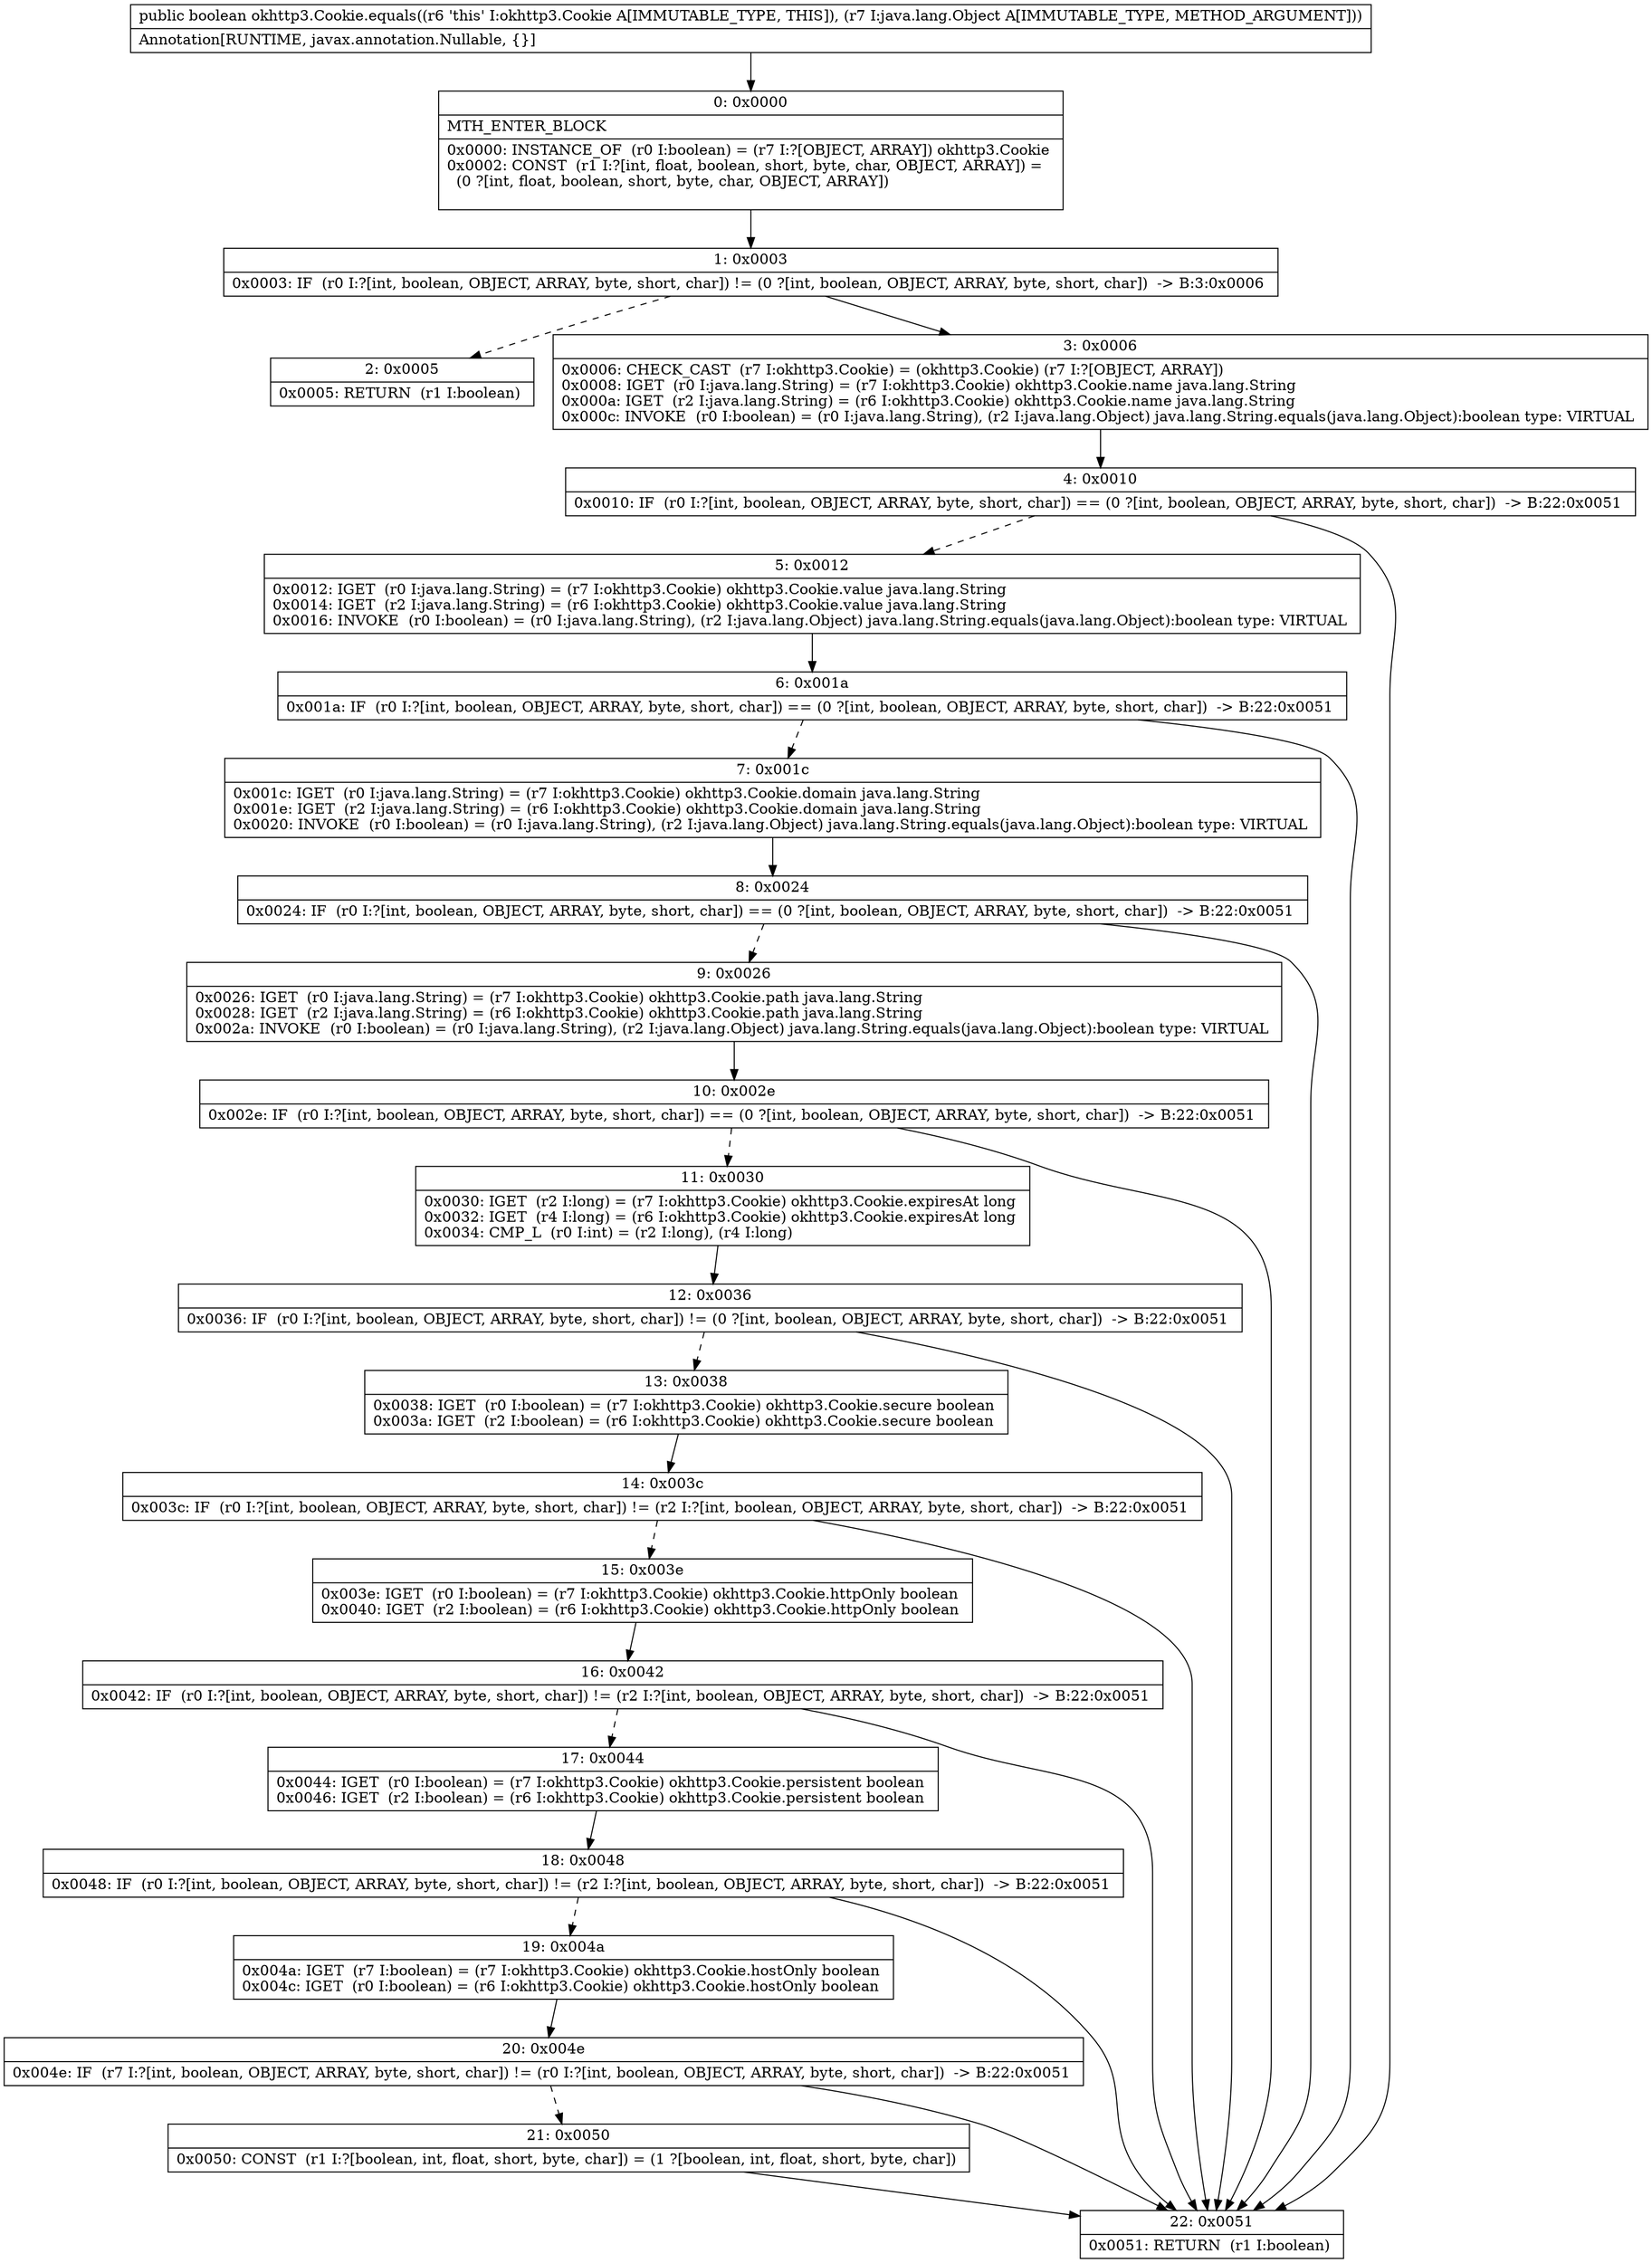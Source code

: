 digraph "CFG forokhttp3.Cookie.equals(Ljava\/lang\/Object;)Z" {
Node_0 [shape=record,label="{0\:\ 0x0000|MTH_ENTER_BLOCK\l|0x0000: INSTANCE_OF  (r0 I:boolean) = (r7 I:?[OBJECT, ARRAY]) okhttp3.Cookie \l0x0002: CONST  (r1 I:?[int, float, boolean, short, byte, char, OBJECT, ARRAY]) = \l  (0 ?[int, float, boolean, short, byte, char, OBJECT, ARRAY])\l \l}"];
Node_1 [shape=record,label="{1\:\ 0x0003|0x0003: IF  (r0 I:?[int, boolean, OBJECT, ARRAY, byte, short, char]) != (0 ?[int, boolean, OBJECT, ARRAY, byte, short, char])  \-\> B:3:0x0006 \l}"];
Node_2 [shape=record,label="{2\:\ 0x0005|0x0005: RETURN  (r1 I:boolean) \l}"];
Node_3 [shape=record,label="{3\:\ 0x0006|0x0006: CHECK_CAST  (r7 I:okhttp3.Cookie) = (okhttp3.Cookie) (r7 I:?[OBJECT, ARRAY]) \l0x0008: IGET  (r0 I:java.lang.String) = (r7 I:okhttp3.Cookie) okhttp3.Cookie.name java.lang.String \l0x000a: IGET  (r2 I:java.lang.String) = (r6 I:okhttp3.Cookie) okhttp3.Cookie.name java.lang.String \l0x000c: INVOKE  (r0 I:boolean) = (r0 I:java.lang.String), (r2 I:java.lang.Object) java.lang.String.equals(java.lang.Object):boolean type: VIRTUAL \l}"];
Node_4 [shape=record,label="{4\:\ 0x0010|0x0010: IF  (r0 I:?[int, boolean, OBJECT, ARRAY, byte, short, char]) == (0 ?[int, boolean, OBJECT, ARRAY, byte, short, char])  \-\> B:22:0x0051 \l}"];
Node_5 [shape=record,label="{5\:\ 0x0012|0x0012: IGET  (r0 I:java.lang.String) = (r7 I:okhttp3.Cookie) okhttp3.Cookie.value java.lang.String \l0x0014: IGET  (r2 I:java.lang.String) = (r6 I:okhttp3.Cookie) okhttp3.Cookie.value java.lang.String \l0x0016: INVOKE  (r0 I:boolean) = (r0 I:java.lang.String), (r2 I:java.lang.Object) java.lang.String.equals(java.lang.Object):boolean type: VIRTUAL \l}"];
Node_6 [shape=record,label="{6\:\ 0x001a|0x001a: IF  (r0 I:?[int, boolean, OBJECT, ARRAY, byte, short, char]) == (0 ?[int, boolean, OBJECT, ARRAY, byte, short, char])  \-\> B:22:0x0051 \l}"];
Node_7 [shape=record,label="{7\:\ 0x001c|0x001c: IGET  (r0 I:java.lang.String) = (r7 I:okhttp3.Cookie) okhttp3.Cookie.domain java.lang.String \l0x001e: IGET  (r2 I:java.lang.String) = (r6 I:okhttp3.Cookie) okhttp3.Cookie.domain java.lang.String \l0x0020: INVOKE  (r0 I:boolean) = (r0 I:java.lang.String), (r2 I:java.lang.Object) java.lang.String.equals(java.lang.Object):boolean type: VIRTUAL \l}"];
Node_8 [shape=record,label="{8\:\ 0x0024|0x0024: IF  (r0 I:?[int, boolean, OBJECT, ARRAY, byte, short, char]) == (0 ?[int, boolean, OBJECT, ARRAY, byte, short, char])  \-\> B:22:0x0051 \l}"];
Node_9 [shape=record,label="{9\:\ 0x0026|0x0026: IGET  (r0 I:java.lang.String) = (r7 I:okhttp3.Cookie) okhttp3.Cookie.path java.lang.String \l0x0028: IGET  (r2 I:java.lang.String) = (r6 I:okhttp3.Cookie) okhttp3.Cookie.path java.lang.String \l0x002a: INVOKE  (r0 I:boolean) = (r0 I:java.lang.String), (r2 I:java.lang.Object) java.lang.String.equals(java.lang.Object):boolean type: VIRTUAL \l}"];
Node_10 [shape=record,label="{10\:\ 0x002e|0x002e: IF  (r0 I:?[int, boolean, OBJECT, ARRAY, byte, short, char]) == (0 ?[int, boolean, OBJECT, ARRAY, byte, short, char])  \-\> B:22:0x0051 \l}"];
Node_11 [shape=record,label="{11\:\ 0x0030|0x0030: IGET  (r2 I:long) = (r7 I:okhttp3.Cookie) okhttp3.Cookie.expiresAt long \l0x0032: IGET  (r4 I:long) = (r6 I:okhttp3.Cookie) okhttp3.Cookie.expiresAt long \l0x0034: CMP_L  (r0 I:int) = (r2 I:long), (r4 I:long) \l}"];
Node_12 [shape=record,label="{12\:\ 0x0036|0x0036: IF  (r0 I:?[int, boolean, OBJECT, ARRAY, byte, short, char]) != (0 ?[int, boolean, OBJECT, ARRAY, byte, short, char])  \-\> B:22:0x0051 \l}"];
Node_13 [shape=record,label="{13\:\ 0x0038|0x0038: IGET  (r0 I:boolean) = (r7 I:okhttp3.Cookie) okhttp3.Cookie.secure boolean \l0x003a: IGET  (r2 I:boolean) = (r6 I:okhttp3.Cookie) okhttp3.Cookie.secure boolean \l}"];
Node_14 [shape=record,label="{14\:\ 0x003c|0x003c: IF  (r0 I:?[int, boolean, OBJECT, ARRAY, byte, short, char]) != (r2 I:?[int, boolean, OBJECT, ARRAY, byte, short, char])  \-\> B:22:0x0051 \l}"];
Node_15 [shape=record,label="{15\:\ 0x003e|0x003e: IGET  (r0 I:boolean) = (r7 I:okhttp3.Cookie) okhttp3.Cookie.httpOnly boolean \l0x0040: IGET  (r2 I:boolean) = (r6 I:okhttp3.Cookie) okhttp3.Cookie.httpOnly boolean \l}"];
Node_16 [shape=record,label="{16\:\ 0x0042|0x0042: IF  (r0 I:?[int, boolean, OBJECT, ARRAY, byte, short, char]) != (r2 I:?[int, boolean, OBJECT, ARRAY, byte, short, char])  \-\> B:22:0x0051 \l}"];
Node_17 [shape=record,label="{17\:\ 0x0044|0x0044: IGET  (r0 I:boolean) = (r7 I:okhttp3.Cookie) okhttp3.Cookie.persistent boolean \l0x0046: IGET  (r2 I:boolean) = (r6 I:okhttp3.Cookie) okhttp3.Cookie.persistent boolean \l}"];
Node_18 [shape=record,label="{18\:\ 0x0048|0x0048: IF  (r0 I:?[int, boolean, OBJECT, ARRAY, byte, short, char]) != (r2 I:?[int, boolean, OBJECT, ARRAY, byte, short, char])  \-\> B:22:0x0051 \l}"];
Node_19 [shape=record,label="{19\:\ 0x004a|0x004a: IGET  (r7 I:boolean) = (r7 I:okhttp3.Cookie) okhttp3.Cookie.hostOnly boolean \l0x004c: IGET  (r0 I:boolean) = (r6 I:okhttp3.Cookie) okhttp3.Cookie.hostOnly boolean \l}"];
Node_20 [shape=record,label="{20\:\ 0x004e|0x004e: IF  (r7 I:?[int, boolean, OBJECT, ARRAY, byte, short, char]) != (r0 I:?[int, boolean, OBJECT, ARRAY, byte, short, char])  \-\> B:22:0x0051 \l}"];
Node_21 [shape=record,label="{21\:\ 0x0050|0x0050: CONST  (r1 I:?[boolean, int, float, short, byte, char]) = (1 ?[boolean, int, float, short, byte, char]) \l}"];
Node_22 [shape=record,label="{22\:\ 0x0051|0x0051: RETURN  (r1 I:boolean) \l}"];
MethodNode[shape=record,label="{public boolean okhttp3.Cookie.equals((r6 'this' I:okhttp3.Cookie A[IMMUTABLE_TYPE, THIS]), (r7 I:java.lang.Object A[IMMUTABLE_TYPE, METHOD_ARGUMENT]))  | Annotation[RUNTIME, javax.annotation.Nullable, \{\}]\l}"];
MethodNode -> Node_0;
Node_0 -> Node_1;
Node_1 -> Node_2[style=dashed];
Node_1 -> Node_3;
Node_3 -> Node_4;
Node_4 -> Node_5[style=dashed];
Node_4 -> Node_22;
Node_5 -> Node_6;
Node_6 -> Node_7[style=dashed];
Node_6 -> Node_22;
Node_7 -> Node_8;
Node_8 -> Node_9[style=dashed];
Node_8 -> Node_22;
Node_9 -> Node_10;
Node_10 -> Node_11[style=dashed];
Node_10 -> Node_22;
Node_11 -> Node_12;
Node_12 -> Node_13[style=dashed];
Node_12 -> Node_22;
Node_13 -> Node_14;
Node_14 -> Node_15[style=dashed];
Node_14 -> Node_22;
Node_15 -> Node_16;
Node_16 -> Node_17[style=dashed];
Node_16 -> Node_22;
Node_17 -> Node_18;
Node_18 -> Node_19[style=dashed];
Node_18 -> Node_22;
Node_19 -> Node_20;
Node_20 -> Node_21[style=dashed];
Node_20 -> Node_22;
Node_21 -> Node_22;
}

